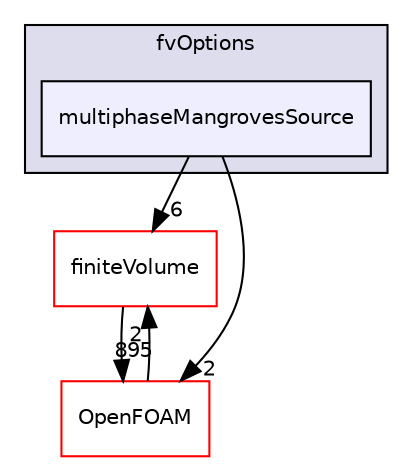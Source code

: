 digraph "src/waveModels/fvOptions/multiphaseMangrovesSource" {
  bgcolor=transparent;
  compound=true
  node [ fontsize="10", fontname="Helvetica"];
  edge [ labelfontsize="10", labelfontname="Helvetica"];
  subgraph clusterdir_b481f80ac710a1b64a0a791b4c7b5f68 {
    graph [ bgcolor="#ddddee", pencolor="black", label="fvOptions" fontname="Helvetica", fontsize="10", URL="dir_b481f80ac710a1b64a0a791b4c7b5f68.html"]
  dir_f9b35720d468d371022481348a088842 [shape=box, label="multiphaseMangrovesSource", style="filled", fillcolor="#eeeeff", pencolor="black", URL="dir_f9b35720d468d371022481348a088842.html"];
  }
  dir_9bd15774b555cf7259a6fa18f99fe99b [shape=box label="finiteVolume" color="red" URL="dir_9bd15774b555cf7259a6fa18f99fe99b.html"];
  dir_c5473ff19b20e6ec4dfe5c310b3778a8 [shape=box label="OpenFOAM" color="red" URL="dir_c5473ff19b20e6ec4dfe5c310b3778a8.html"];
  dir_9bd15774b555cf7259a6fa18f99fe99b->dir_c5473ff19b20e6ec4dfe5c310b3778a8 [headlabel="895", labeldistance=1.5 headhref="dir_000814_002151.html"];
  dir_f9b35720d468d371022481348a088842->dir_9bd15774b555cf7259a6fa18f99fe99b [headlabel="6", labeldistance=1.5 headhref="dir_004118_000814.html"];
  dir_f9b35720d468d371022481348a088842->dir_c5473ff19b20e6ec4dfe5c310b3778a8 [headlabel="2", labeldistance=1.5 headhref="dir_004118_002151.html"];
  dir_c5473ff19b20e6ec4dfe5c310b3778a8->dir_9bd15774b555cf7259a6fa18f99fe99b [headlabel="2", labeldistance=1.5 headhref="dir_002151_000814.html"];
}
